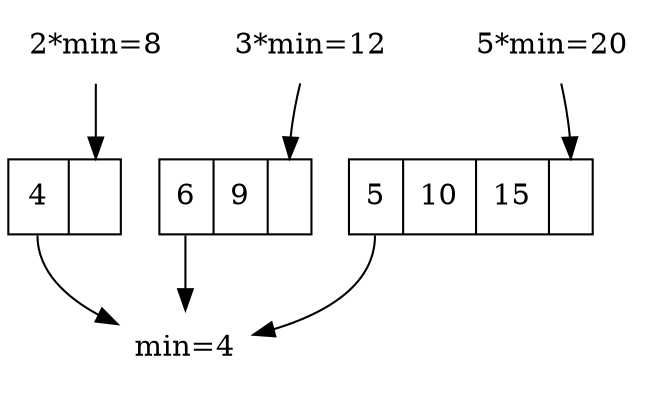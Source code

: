 digraph G{
	margin="0"
	node[shape=record]
	q2[label="<head> 4 | <tail>"];
	q3[label="<head> 6|9| <tail>"];
	q5[label="<head> 5 |10|15| <tail>"];
	x[label="min=4", shape=none];
	x2[label="2*min=8", shape=none];
	x3[label="3*min=12", shape=none];
	x5[label="5*min=20", shape=none];
	q2:head->x;
	q3:head->x;
	q5:head->x;
	x2->x3->x5[style=invis];
	x2->q2:tail;
	x3->q3:tail;
	x5->q5:tail;
	{rank = same; x2; x3; x5}
}
